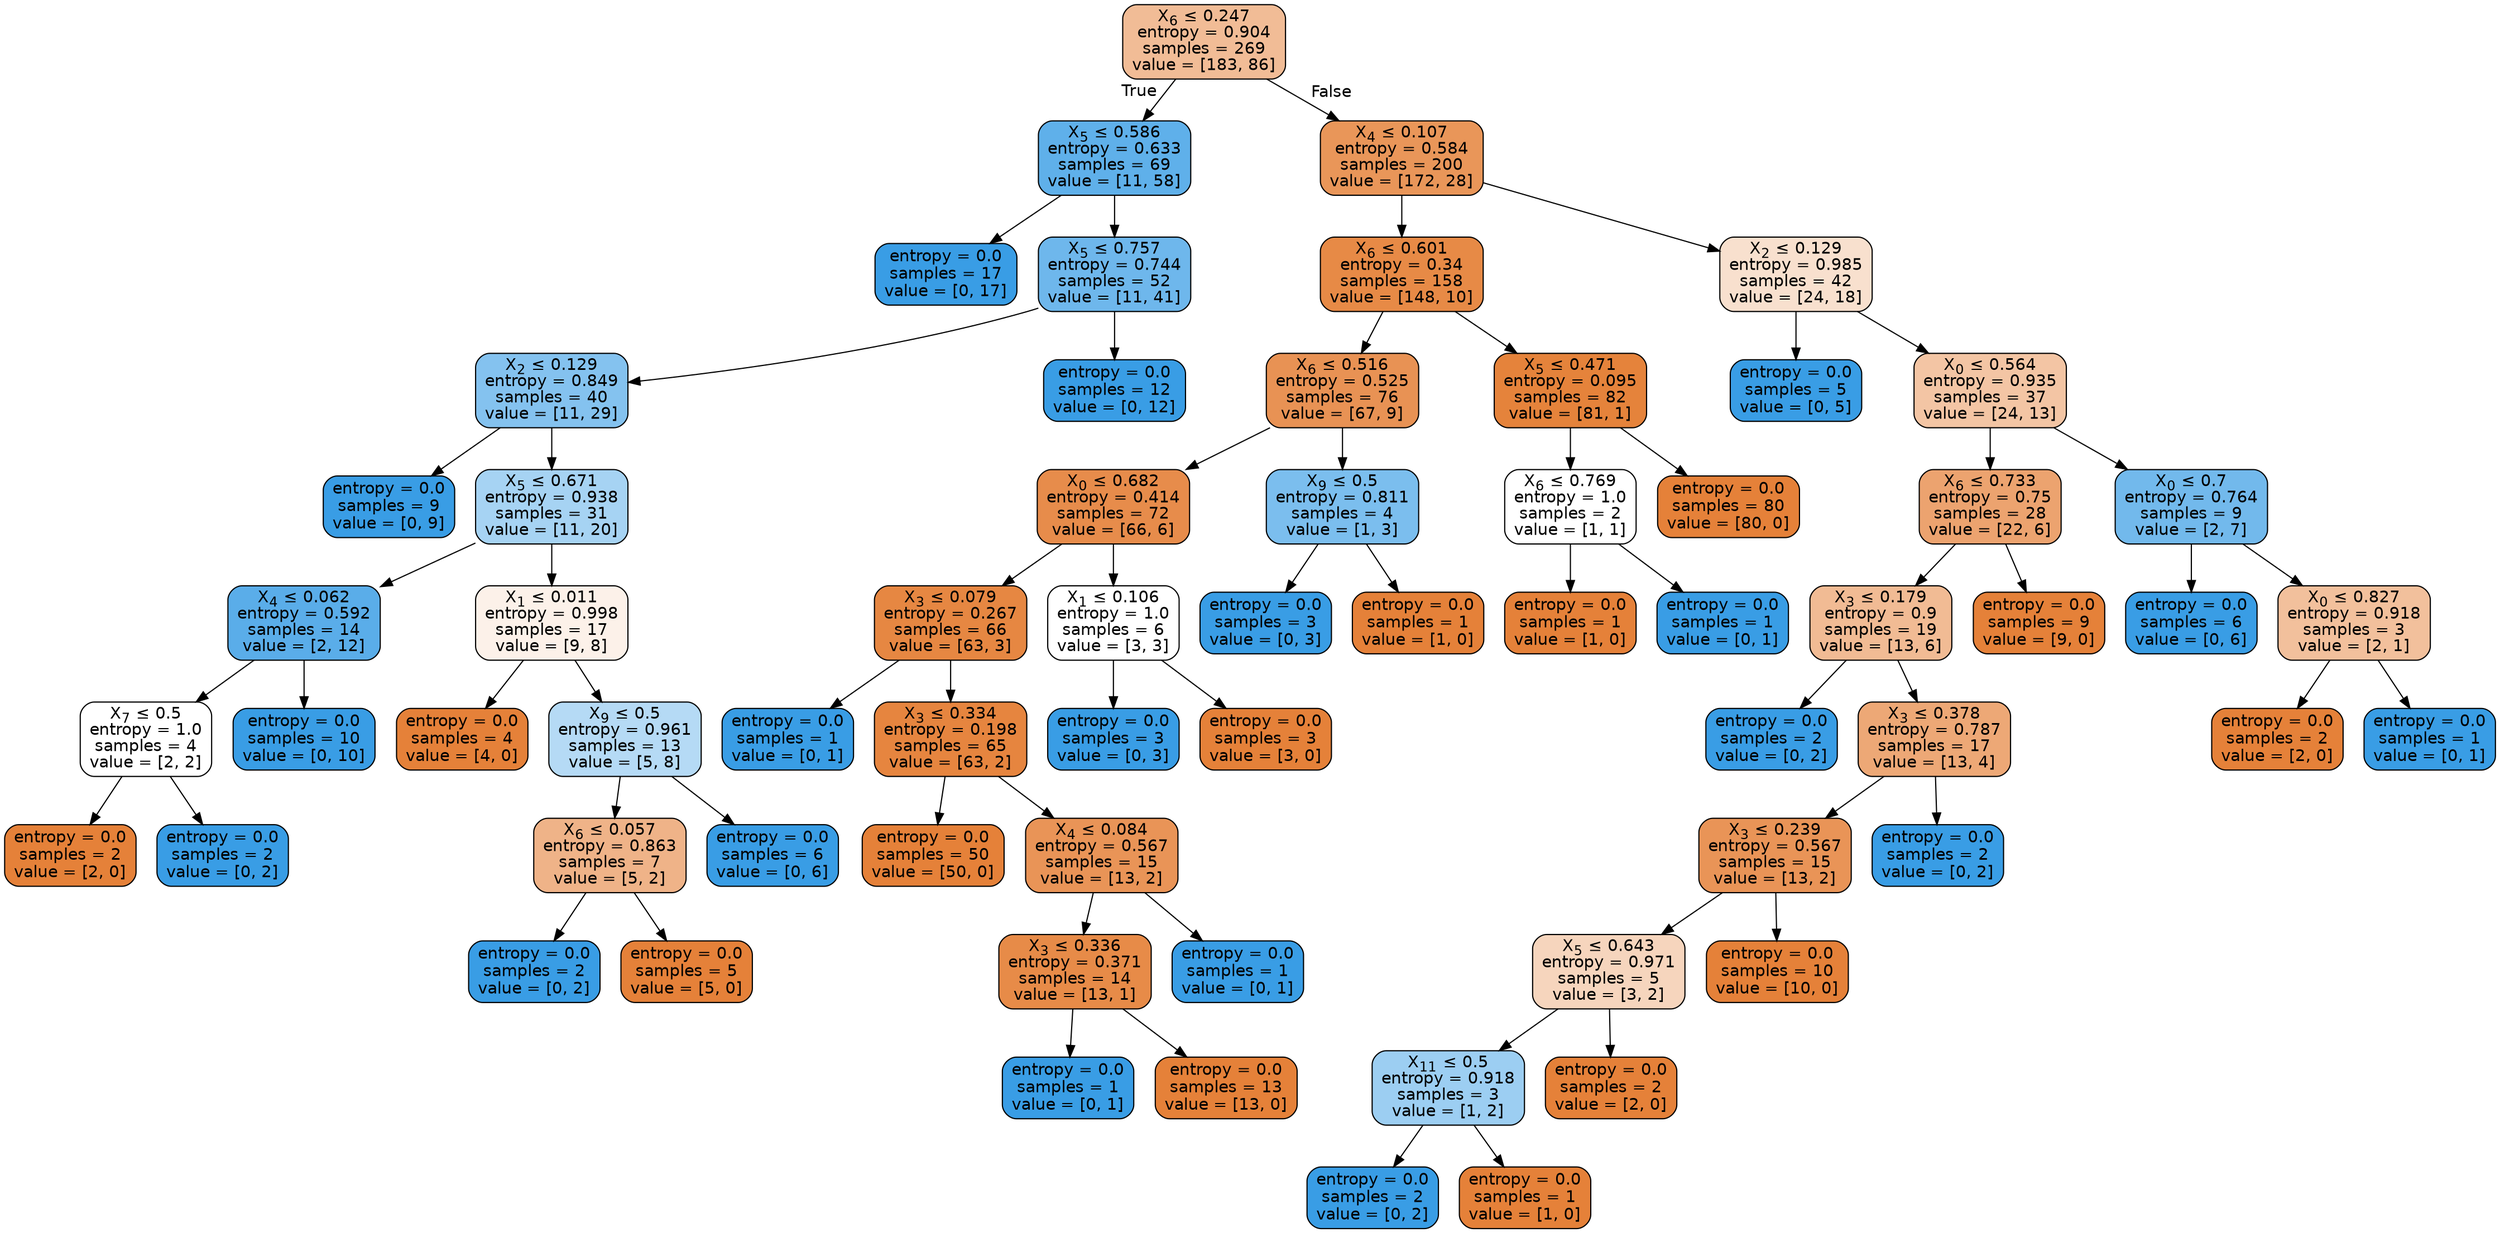 digraph Tree {
node [shape=box, style="filled, rounded", color="black", fontname=helvetica] ;
edge [fontname=helvetica] ;
0 [label=<X<SUB>6</SUB> &le; 0.247<br/>entropy = 0.904<br/>samples = 269<br/>value = [183, 86]>, fillcolor="#f1bc96"] ;
1 [label=<X<SUB>5</SUB> &le; 0.586<br/>entropy = 0.633<br/>samples = 69<br/>value = [11, 58]>, fillcolor="#5fb0ea"] ;
0 -> 1 [labeldistance=2.5, labelangle=45, headlabel="True"] ;
2 [label=<entropy = 0.0<br/>samples = 17<br/>value = [0, 17]>, fillcolor="#399de5"] ;
1 -> 2 ;
3 [label=<X<SUB>5</SUB> &le; 0.757<br/>entropy = 0.744<br/>samples = 52<br/>value = [11, 41]>, fillcolor="#6eb7ec"] ;
1 -> 3 ;
4 [label=<X<SUB>2</SUB> &le; 0.129<br/>entropy = 0.849<br/>samples = 40<br/>value = [11, 29]>, fillcolor="#84c2ef"] ;
3 -> 4 ;
5 [label=<entropy = 0.0<br/>samples = 9<br/>value = [0, 9]>, fillcolor="#399de5"] ;
4 -> 5 ;
6 [label=<X<SUB>5</SUB> &le; 0.671<br/>entropy = 0.938<br/>samples = 31<br/>value = [11, 20]>, fillcolor="#a6d3f3"] ;
4 -> 6 ;
7 [label=<X<SUB>4</SUB> &le; 0.062<br/>entropy = 0.592<br/>samples = 14<br/>value = [2, 12]>, fillcolor="#5aade9"] ;
6 -> 7 ;
8 [label=<X<SUB>7</SUB> &le; 0.5<br/>entropy = 1.0<br/>samples = 4<br/>value = [2, 2]>, fillcolor="#ffffff"] ;
7 -> 8 ;
9 [label=<entropy = 0.0<br/>samples = 2<br/>value = [2, 0]>, fillcolor="#e58139"] ;
8 -> 9 ;
10 [label=<entropy = 0.0<br/>samples = 2<br/>value = [0, 2]>, fillcolor="#399de5"] ;
8 -> 10 ;
11 [label=<entropy = 0.0<br/>samples = 10<br/>value = [0, 10]>, fillcolor="#399de5"] ;
7 -> 11 ;
12 [label=<X<SUB>1</SUB> &le; 0.011<br/>entropy = 0.998<br/>samples = 17<br/>value = [9, 8]>, fillcolor="#fcf1e9"] ;
6 -> 12 ;
13 [label=<entropy = 0.0<br/>samples = 4<br/>value = [4, 0]>, fillcolor="#e58139"] ;
12 -> 13 ;
14 [label=<X<SUB>9</SUB> &le; 0.5<br/>entropy = 0.961<br/>samples = 13<br/>value = [5, 8]>, fillcolor="#b5daf5"] ;
12 -> 14 ;
15 [label=<X<SUB>6</SUB> &le; 0.057<br/>entropy = 0.863<br/>samples = 7<br/>value = [5, 2]>, fillcolor="#efb388"] ;
14 -> 15 ;
16 [label=<entropy = 0.0<br/>samples = 2<br/>value = [0, 2]>, fillcolor="#399de5"] ;
15 -> 16 ;
17 [label=<entropy = 0.0<br/>samples = 5<br/>value = [5, 0]>, fillcolor="#e58139"] ;
15 -> 17 ;
18 [label=<entropy = 0.0<br/>samples = 6<br/>value = [0, 6]>, fillcolor="#399de5"] ;
14 -> 18 ;
19 [label=<entropy = 0.0<br/>samples = 12<br/>value = [0, 12]>, fillcolor="#399de5"] ;
3 -> 19 ;
20 [label=<X<SUB>4</SUB> &le; 0.107<br/>entropy = 0.584<br/>samples = 200<br/>value = [172, 28]>, fillcolor="#e99659"] ;
0 -> 20 [labeldistance=2.5, labelangle=-45, headlabel="False"] ;
21 [label=<X<SUB>6</SUB> &le; 0.601<br/>entropy = 0.34<br/>samples = 158<br/>value = [148, 10]>, fillcolor="#e78a46"] ;
20 -> 21 ;
22 [label=<X<SUB>6</SUB> &le; 0.516<br/>entropy = 0.525<br/>samples = 76<br/>value = [67, 9]>, fillcolor="#e89254"] ;
21 -> 22 ;
23 [label=<X<SUB>0</SUB> &le; 0.682<br/>entropy = 0.414<br/>samples = 72<br/>value = [66, 6]>, fillcolor="#e78c4b"] ;
22 -> 23 ;
24 [label=<X<SUB>3</SUB> &le; 0.079<br/>entropy = 0.267<br/>samples = 66<br/>value = [63, 3]>, fillcolor="#e68742"] ;
23 -> 24 ;
25 [label=<entropy = 0.0<br/>samples = 1<br/>value = [0, 1]>, fillcolor="#399de5"] ;
24 -> 25 ;
26 [label=<X<SUB>3</SUB> &le; 0.334<br/>entropy = 0.198<br/>samples = 65<br/>value = [63, 2]>, fillcolor="#e6853f"] ;
24 -> 26 ;
27 [label=<entropy = 0.0<br/>samples = 50<br/>value = [50, 0]>, fillcolor="#e58139"] ;
26 -> 27 ;
28 [label=<X<SUB>4</SUB> &le; 0.084<br/>entropy = 0.567<br/>samples = 15<br/>value = [13, 2]>, fillcolor="#e99457"] ;
26 -> 28 ;
29 [label=<X<SUB>3</SUB> &le; 0.336<br/>entropy = 0.371<br/>samples = 14<br/>value = [13, 1]>, fillcolor="#e78b48"] ;
28 -> 29 ;
30 [label=<entropy = 0.0<br/>samples = 1<br/>value = [0, 1]>, fillcolor="#399de5"] ;
29 -> 30 ;
31 [label=<entropy = 0.0<br/>samples = 13<br/>value = [13, 0]>, fillcolor="#e58139"] ;
29 -> 31 ;
32 [label=<entropy = 0.0<br/>samples = 1<br/>value = [0, 1]>, fillcolor="#399de5"] ;
28 -> 32 ;
33 [label=<X<SUB>1</SUB> &le; 0.106<br/>entropy = 1.0<br/>samples = 6<br/>value = [3, 3]>, fillcolor="#ffffff"] ;
23 -> 33 ;
34 [label=<entropy = 0.0<br/>samples = 3<br/>value = [0, 3]>, fillcolor="#399de5"] ;
33 -> 34 ;
35 [label=<entropy = 0.0<br/>samples = 3<br/>value = [3, 0]>, fillcolor="#e58139"] ;
33 -> 35 ;
36 [label=<X<SUB>9</SUB> &le; 0.5<br/>entropy = 0.811<br/>samples = 4<br/>value = [1, 3]>, fillcolor="#7bbeee"] ;
22 -> 36 ;
37 [label=<entropy = 0.0<br/>samples = 3<br/>value = [0, 3]>, fillcolor="#399de5"] ;
36 -> 37 ;
38 [label=<entropy = 0.0<br/>samples = 1<br/>value = [1, 0]>, fillcolor="#e58139"] ;
36 -> 38 ;
39 [label=<X<SUB>5</SUB> &le; 0.471<br/>entropy = 0.095<br/>samples = 82<br/>value = [81, 1]>, fillcolor="#e5833b"] ;
21 -> 39 ;
40 [label=<X<SUB>6</SUB> &le; 0.769<br/>entropy = 1.0<br/>samples = 2<br/>value = [1, 1]>, fillcolor="#ffffff"] ;
39 -> 40 ;
41 [label=<entropy = 0.0<br/>samples = 1<br/>value = [1, 0]>, fillcolor="#e58139"] ;
40 -> 41 ;
42 [label=<entropy = 0.0<br/>samples = 1<br/>value = [0, 1]>, fillcolor="#399de5"] ;
40 -> 42 ;
43 [label=<entropy = 0.0<br/>samples = 80<br/>value = [80, 0]>, fillcolor="#e58139"] ;
39 -> 43 ;
44 [label=<X<SUB>2</SUB> &le; 0.129<br/>entropy = 0.985<br/>samples = 42<br/>value = [24, 18]>, fillcolor="#f8e0ce"] ;
20 -> 44 ;
45 [label=<entropy = 0.0<br/>samples = 5<br/>value = [0, 5]>, fillcolor="#399de5"] ;
44 -> 45 ;
46 [label=<X<SUB>0</SUB> &le; 0.564<br/>entropy = 0.935<br/>samples = 37<br/>value = [24, 13]>, fillcolor="#f3c5a4"] ;
44 -> 46 ;
47 [label=<X<SUB>6</SUB> &le; 0.733<br/>entropy = 0.75<br/>samples = 28<br/>value = [22, 6]>, fillcolor="#eca36f"] ;
46 -> 47 ;
48 [label=<X<SUB>3</SUB> &le; 0.179<br/>entropy = 0.9<br/>samples = 19<br/>value = [13, 6]>, fillcolor="#f1bb94"] ;
47 -> 48 ;
49 [label=<entropy = 0.0<br/>samples = 2<br/>value = [0, 2]>, fillcolor="#399de5"] ;
48 -> 49 ;
50 [label=<X<SUB>3</SUB> &le; 0.378<br/>entropy = 0.787<br/>samples = 17<br/>value = [13, 4]>, fillcolor="#eda876"] ;
48 -> 50 ;
51 [label=<X<SUB>3</SUB> &le; 0.239<br/>entropy = 0.567<br/>samples = 15<br/>value = [13, 2]>, fillcolor="#e99457"] ;
50 -> 51 ;
52 [label=<X<SUB>5</SUB> &le; 0.643<br/>entropy = 0.971<br/>samples = 5<br/>value = [3, 2]>, fillcolor="#f6d5bd"] ;
51 -> 52 ;
53 [label=<X<SUB>11</SUB> &le; 0.5<br/>entropy = 0.918<br/>samples = 3<br/>value = [1, 2]>, fillcolor="#9ccef2"] ;
52 -> 53 ;
54 [label=<entropy = 0.0<br/>samples = 2<br/>value = [0, 2]>, fillcolor="#399de5"] ;
53 -> 54 ;
55 [label=<entropy = 0.0<br/>samples = 1<br/>value = [1, 0]>, fillcolor="#e58139"] ;
53 -> 55 ;
56 [label=<entropy = 0.0<br/>samples = 2<br/>value = [2, 0]>, fillcolor="#e58139"] ;
52 -> 56 ;
57 [label=<entropy = 0.0<br/>samples = 10<br/>value = [10, 0]>, fillcolor="#e58139"] ;
51 -> 57 ;
58 [label=<entropy = 0.0<br/>samples = 2<br/>value = [0, 2]>, fillcolor="#399de5"] ;
50 -> 58 ;
59 [label=<entropy = 0.0<br/>samples = 9<br/>value = [9, 0]>, fillcolor="#e58139"] ;
47 -> 59 ;
60 [label=<X<SUB>0</SUB> &le; 0.7<br/>entropy = 0.764<br/>samples = 9<br/>value = [2, 7]>, fillcolor="#72b9ec"] ;
46 -> 60 ;
61 [label=<entropy = 0.0<br/>samples = 6<br/>value = [0, 6]>, fillcolor="#399de5"] ;
60 -> 61 ;
62 [label=<X<SUB>0</SUB> &le; 0.827<br/>entropy = 0.918<br/>samples = 3<br/>value = [2, 1]>, fillcolor="#f2c09c"] ;
60 -> 62 ;
63 [label=<entropy = 0.0<br/>samples = 2<br/>value = [2, 0]>, fillcolor="#e58139"] ;
62 -> 63 ;
64 [label=<entropy = 0.0<br/>samples = 1<br/>value = [0, 1]>, fillcolor="#399de5"] ;
62 -> 64 ;
}